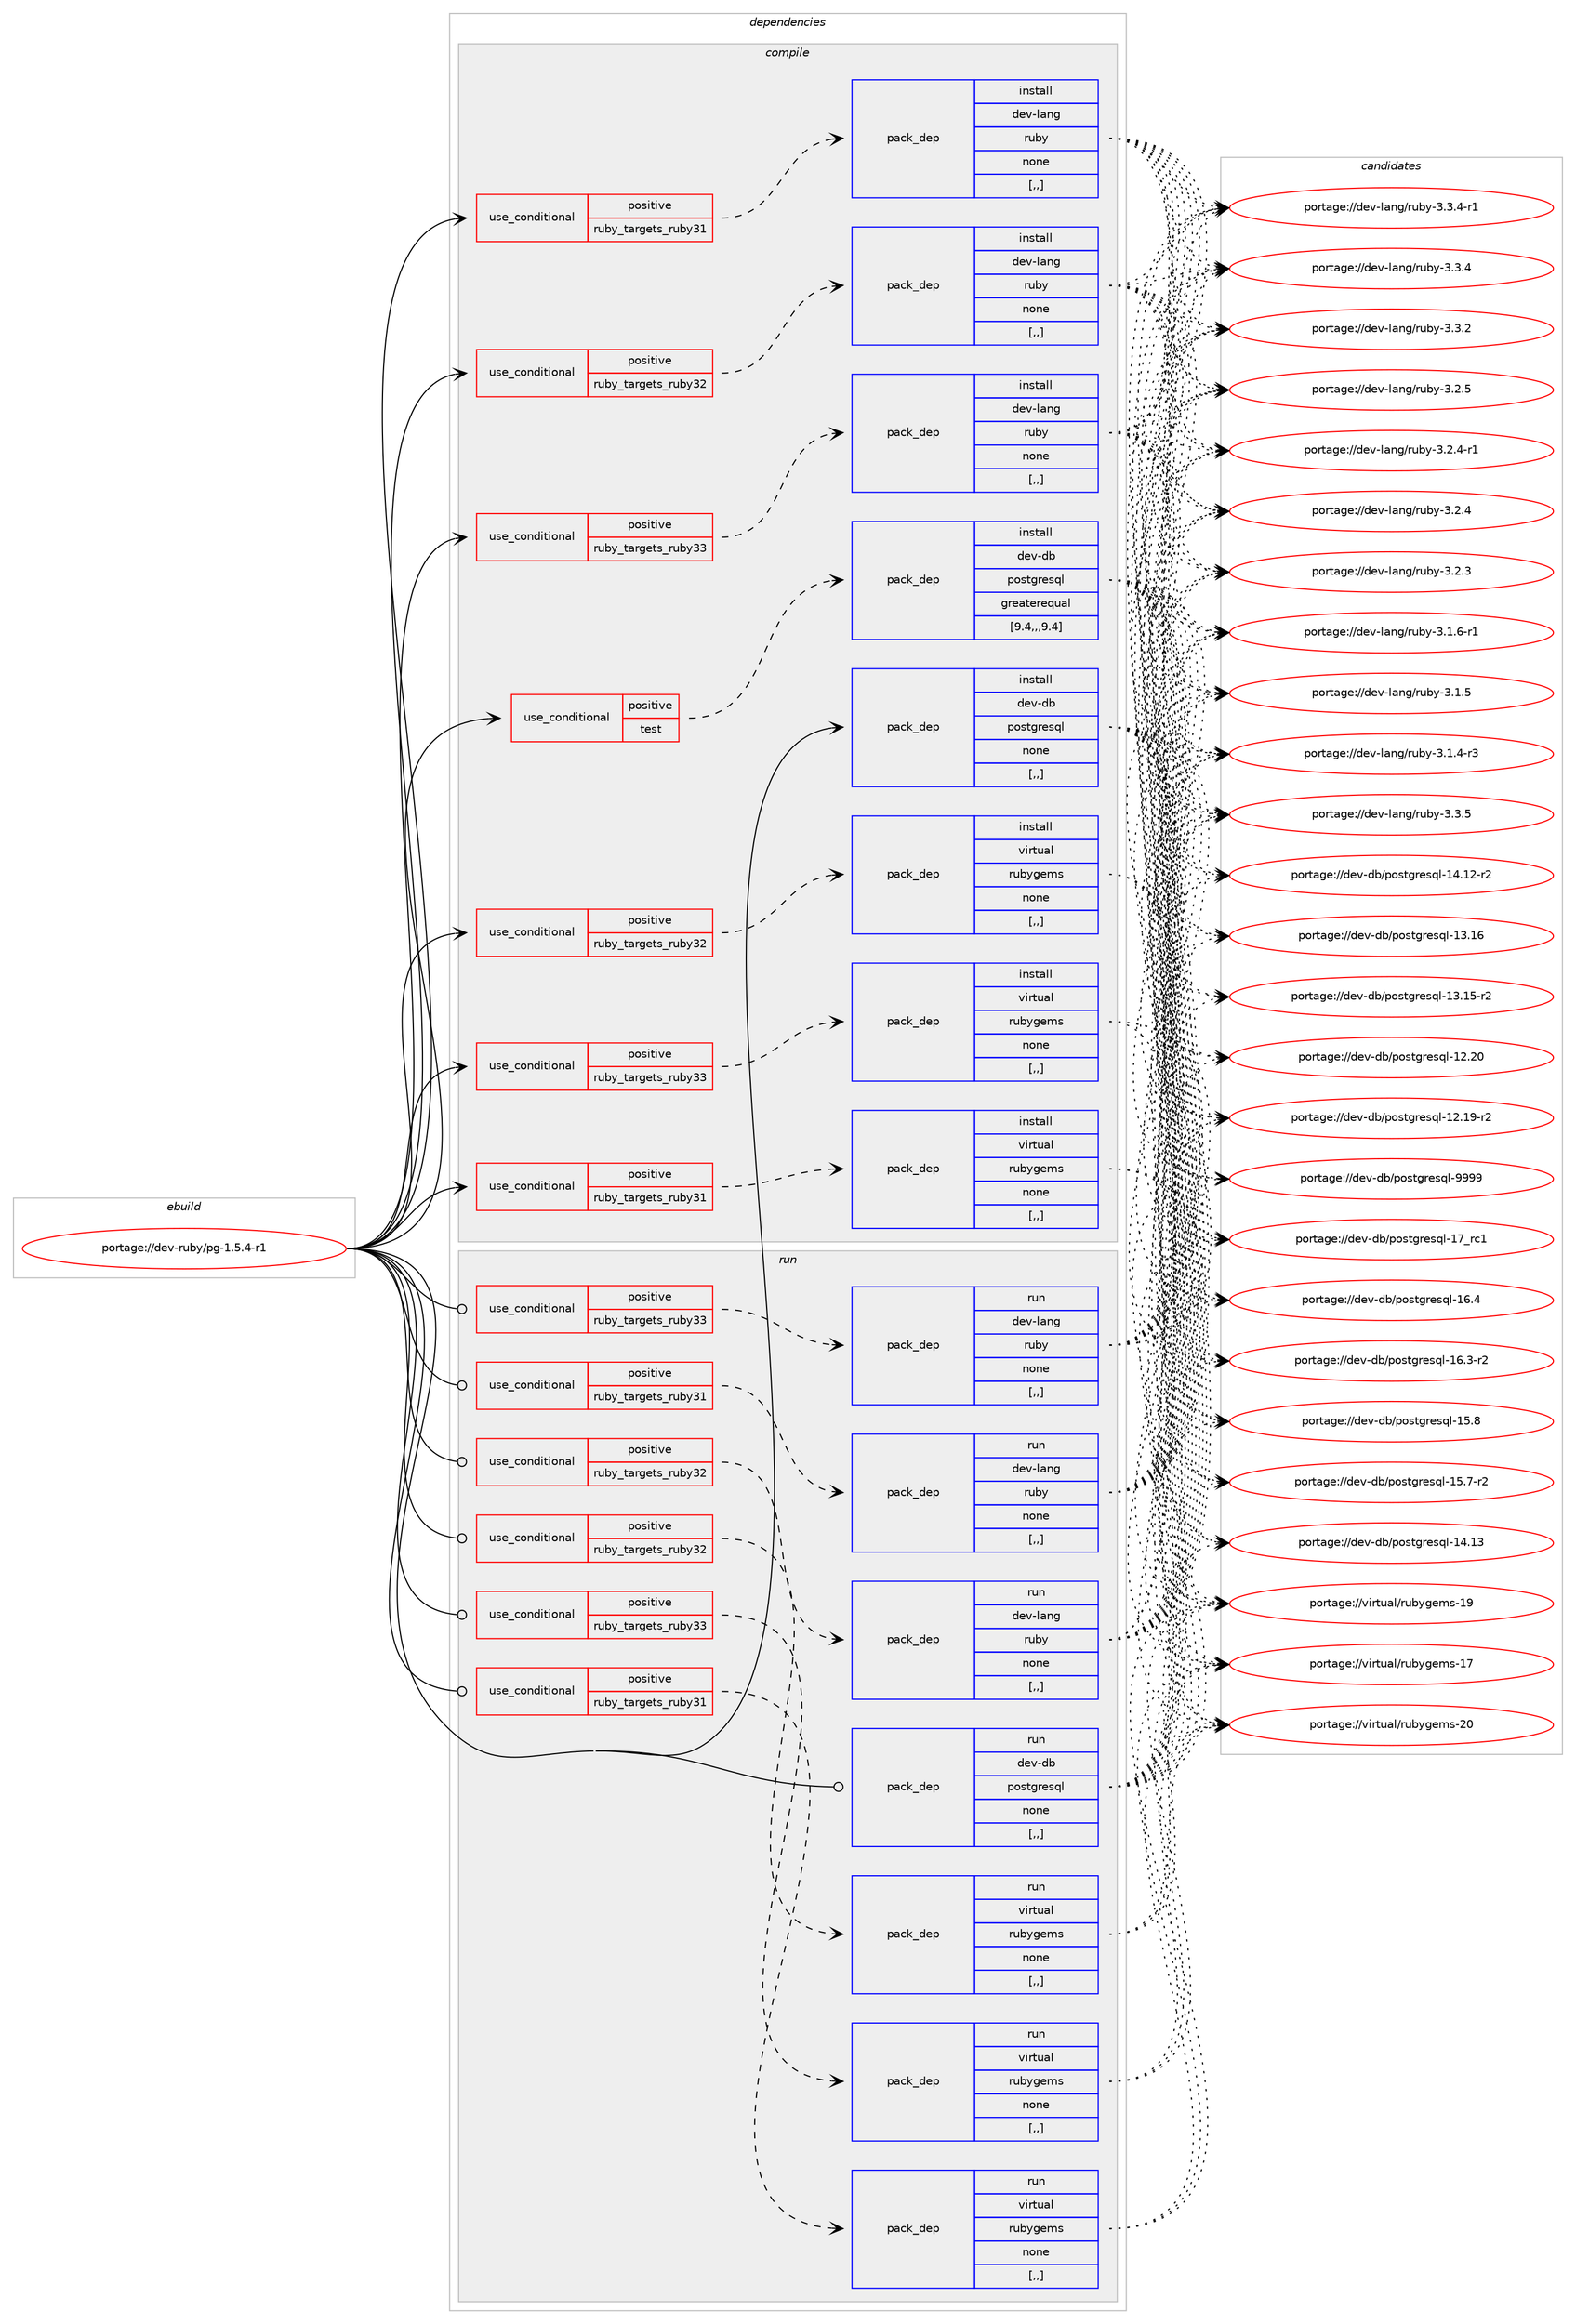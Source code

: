 digraph prolog {

# *************
# Graph options
# *************

newrank=true;
concentrate=true;
compound=true;
graph [rankdir=LR,fontname=Helvetica,fontsize=10,ranksep=1.5];#, ranksep=2.5, nodesep=0.2];
edge  [arrowhead=vee];
node  [fontname=Helvetica,fontsize=10];

# **********
# The ebuild
# **********

subgraph cluster_leftcol {
color=gray;
label=<<i>ebuild</i>>;
id [label="portage://dev-ruby/pg-1.5.4-r1", color=red, width=4, href="../dev-ruby/pg-1.5.4-r1.svg"];
}

# ****************
# The dependencies
# ****************

subgraph cluster_midcol {
color=gray;
label=<<i>dependencies</i>>;
subgraph cluster_compile {
fillcolor="#eeeeee";
style=filled;
label=<<i>compile</i>>;
subgraph cond183671 {
dependency690507 [label=<<TABLE BORDER="0" CELLBORDER="1" CELLSPACING="0" CELLPADDING="4"><TR><TD ROWSPAN="3" CELLPADDING="10">use_conditional</TD></TR><TR><TD>positive</TD></TR><TR><TD>ruby_targets_ruby31</TD></TR></TABLE>>, shape=none, color=red];
subgraph pack501890 {
dependency690508 [label=<<TABLE BORDER="0" CELLBORDER="1" CELLSPACING="0" CELLPADDING="4" WIDTH="220"><TR><TD ROWSPAN="6" CELLPADDING="30">pack_dep</TD></TR><TR><TD WIDTH="110">install</TD></TR><TR><TD>dev-lang</TD></TR><TR><TD>ruby</TD></TR><TR><TD>none</TD></TR><TR><TD>[,,]</TD></TR></TABLE>>, shape=none, color=blue];
}
dependency690507:e -> dependency690508:w [weight=20,style="dashed",arrowhead="vee"];
}
id:e -> dependency690507:w [weight=20,style="solid",arrowhead="vee"];
subgraph cond183672 {
dependency690509 [label=<<TABLE BORDER="0" CELLBORDER="1" CELLSPACING="0" CELLPADDING="4"><TR><TD ROWSPAN="3" CELLPADDING="10">use_conditional</TD></TR><TR><TD>positive</TD></TR><TR><TD>ruby_targets_ruby31</TD></TR></TABLE>>, shape=none, color=red];
subgraph pack501891 {
dependency690510 [label=<<TABLE BORDER="0" CELLBORDER="1" CELLSPACING="0" CELLPADDING="4" WIDTH="220"><TR><TD ROWSPAN="6" CELLPADDING="30">pack_dep</TD></TR><TR><TD WIDTH="110">install</TD></TR><TR><TD>virtual</TD></TR><TR><TD>rubygems</TD></TR><TR><TD>none</TD></TR><TR><TD>[,,]</TD></TR></TABLE>>, shape=none, color=blue];
}
dependency690509:e -> dependency690510:w [weight=20,style="dashed",arrowhead="vee"];
}
id:e -> dependency690509:w [weight=20,style="solid",arrowhead="vee"];
subgraph cond183673 {
dependency690511 [label=<<TABLE BORDER="0" CELLBORDER="1" CELLSPACING="0" CELLPADDING="4"><TR><TD ROWSPAN="3" CELLPADDING="10">use_conditional</TD></TR><TR><TD>positive</TD></TR><TR><TD>ruby_targets_ruby32</TD></TR></TABLE>>, shape=none, color=red];
subgraph pack501892 {
dependency690512 [label=<<TABLE BORDER="0" CELLBORDER="1" CELLSPACING="0" CELLPADDING="4" WIDTH="220"><TR><TD ROWSPAN="6" CELLPADDING="30">pack_dep</TD></TR><TR><TD WIDTH="110">install</TD></TR><TR><TD>dev-lang</TD></TR><TR><TD>ruby</TD></TR><TR><TD>none</TD></TR><TR><TD>[,,]</TD></TR></TABLE>>, shape=none, color=blue];
}
dependency690511:e -> dependency690512:w [weight=20,style="dashed",arrowhead="vee"];
}
id:e -> dependency690511:w [weight=20,style="solid",arrowhead="vee"];
subgraph cond183674 {
dependency690513 [label=<<TABLE BORDER="0" CELLBORDER="1" CELLSPACING="0" CELLPADDING="4"><TR><TD ROWSPAN="3" CELLPADDING="10">use_conditional</TD></TR><TR><TD>positive</TD></TR><TR><TD>ruby_targets_ruby32</TD></TR></TABLE>>, shape=none, color=red];
subgraph pack501893 {
dependency690514 [label=<<TABLE BORDER="0" CELLBORDER="1" CELLSPACING="0" CELLPADDING="4" WIDTH="220"><TR><TD ROWSPAN="6" CELLPADDING="30">pack_dep</TD></TR><TR><TD WIDTH="110">install</TD></TR><TR><TD>virtual</TD></TR><TR><TD>rubygems</TD></TR><TR><TD>none</TD></TR><TR><TD>[,,]</TD></TR></TABLE>>, shape=none, color=blue];
}
dependency690513:e -> dependency690514:w [weight=20,style="dashed",arrowhead="vee"];
}
id:e -> dependency690513:w [weight=20,style="solid",arrowhead="vee"];
subgraph cond183675 {
dependency690515 [label=<<TABLE BORDER="0" CELLBORDER="1" CELLSPACING="0" CELLPADDING="4"><TR><TD ROWSPAN="3" CELLPADDING="10">use_conditional</TD></TR><TR><TD>positive</TD></TR><TR><TD>ruby_targets_ruby33</TD></TR></TABLE>>, shape=none, color=red];
subgraph pack501894 {
dependency690516 [label=<<TABLE BORDER="0" CELLBORDER="1" CELLSPACING="0" CELLPADDING="4" WIDTH="220"><TR><TD ROWSPAN="6" CELLPADDING="30">pack_dep</TD></TR><TR><TD WIDTH="110">install</TD></TR><TR><TD>dev-lang</TD></TR><TR><TD>ruby</TD></TR><TR><TD>none</TD></TR><TR><TD>[,,]</TD></TR></TABLE>>, shape=none, color=blue];
}
dependency690515:e -> dependency690516:w [weight=20,style="dashed",arrowhead="vee"];
}
id:e -> dependency690515:w [weight=20,style="solid",arrowhead="vee"];
subgraph cond183676 {
dependency690517 [label=<<TABLE BORDER="0" CELLBORDER="1" CELLSPACING="0" CELLPADDING="4"><TR><TD ROWSPAN="3" CELLPADDING="10">use_conditional</TD></TR><TR><TD>positive</TD></TR><TR><TD>ruby_targets_ruby33</TD></TR></TABLE>>, shape=none, color=red];
subgraph pack501895 {
dependency690518 [label=<<TABLE BORDER="0" CELLBORDER="1" CELLSPACING="0" CELLPADDING="4" WIDTH="220"><TR><TD ROWSPAN="6" CELLPADDING="30">pack_dep</TD></TR><TR><TD WIDTH="110">install</TD></TR><TR><TD>virtual</TD></TR><TR><TD>rubygems</TD></TR><TR><TD>none</TD></TR><TR><TD>[,,]</TD></TR></TABLE>>, shape=none, color=blue];
}
dependency690517:e -> dependency690518:w [weight=20,style="dashed",arrowhead="vee"];
}
id:e -> dependency690517:w [weight=20,style="solid",arrowhead="vee"];
subgraph cond183677 {
dependency690519 [label=<<TABLE BORDER="0" CELLBORDER="1" CELLSPACING="0" CELLPADDING="4"><TR><TD ROWSPAN="3" CELLPADDING="10">use_conditional</TD></TR><TR><TD>positive</TD></TR><TR><TD>test</TD></TR></TABLE>>, shape=none, color=red];
subgraph pack501896 {
dependency690520 [label=<<TABLE BORDER="0" CELLBORDER="1" CELLSPACING="0" CELLPADDING="4" WIDTH="220"><TR><TD ROWSPAN="6" CELLPADDING="30">pack_dep</TD></TR><TR><TD WIDTH="110">install</TD></TR><TR><TD>dev-db</TD></TR><TR><TD>postgresql</TD></TR><TR><TD>greaterequal</TD></TR><TR><TD>[9.4,,,9.4]</TD></TR></TABLE>>, shape=none, color=blue];
}
dependency690519:e -> dependency690520:w [weight=20,style="dashed",arrowhead="vee"];
}
id:e -> dependency690519:w [weight=20,style="solid",arrowhead="vee"];
subgraph pack501897 {
dependency690521 [label=<<TABLE BORDER="0" CELLBORDER="1" CELLSPACING="0" CELLPADDING="4" WIDTH="220"><TR><TD ROWSPAN="6" CELLPADDING="30">pack_dep</TD></TR><TR><TD WIDTH="110">install</TD></TR><TR><TD>dev-db</TD></TR><TR><TD>postgresql</TD></TR><TR><TD>none</TD></TR><TR><TD>[,,]</TD></TR></TABLE>>, shape=none, color=blue];
}
id:e -> dependency690521:w [weight=20,style="solid",arrowhead="vee"];
}
subgraph cluster_compileandrun {
fillcolor="#eeeeee";
style=filled;
label=<<i>compile and run</i>>;
}
subgraph cluster_run {
fillcolor="#eeeeee";
style=filled;
label=<<i>run</i>>;
subgraph cond183678 {
dependency690522 [label=<<TABLE BORDER="0" CELLBORDER="1" CELLSPACING="0" CELLPADDING="4"><TR><TD ROWSPAN="3" CELLPADDING="10">use_conditional</TD></TR><TR><TD>positive</TD></TR><TR><TD>ruby_targets_ruby31</TD></TR></TABLE>>, shape=none, color=red];
subgraph pack501898 {
dependency690523 [label=<<TABLE BORDER="0" CELLBORDER="1" CELLSPACING="0" CELLPADDING="4" WIDTH="220"><TR><TD ROWSPAN="6" CELLPADDING="30">pack_dep</TD></TR><TR><TD WIDTH="110">run</TD></TR><TR><TD>dev-lang</TD></TR><TR><TD>ruby</TD></TR><TR><TD>none</TD></TR><TR><TD>[,,]</TD></TR></TABLE>>, shape=none, color=blue];
}
dependency690522:e -> dependency690523:w [weight=20,style="dashed",arrowhead="vee"];
}
id:e -> dependency690522:w [weight=20,style="solid",arrowhead="odot"];
subgraph cond183679 {
dependency690524 [label=<<TABLE BORDER="0" CELLBORDER="1" CELLSPACING="0" CELLPADDING="4"><TR><TD ROWSPAN="3" CELLPADDING="10">use_conditional</TD></TR><TR><TD>positive</TD></TR><TR><TD>ruby_targets_ruby31</TD></TR></TABLE>>, shape=none, color=red];
subgraph pack501899 {
dependency690525 [label=<<TABLE BORDER="0" CELLBORDER="1" CELLSPACING="0" CELLPADDING="4" WIDTH="220"><TR><TD ROWSPAN="6" CELLPADDING="30">pack_dep</TD></TR><TR><TD WIDTH="110">run</TD></TR><TR><TD>virtual</TD></TR><TR><TD>rubygems</TD></TR><TR><TD>none</TD></TR><TR><TD>[,,]</TD></TR></TABLE>>, shape=none, color=blue];
}
dependency690524:e -> dependency690525:w [weight=20,style="dashed",arrowhead="vee"];
}
id:e -> dependency690524:w [weight=20,style="solid",arrowhead="odot"];
subgraph cond183680 {
dependency690526 [label=<<TABLE BORDER="0" CELLBORDER="1" CELLSPACING="0" CELLPADDING="4"><TR><TD ROWSPAN="3" CELLPADDING="10">use_conditional</TD></TR><TR><TD>positive</TD></TR><TR><TD>ruby_targets_ruby32</TD></TR></TABLE>>, shape=none, color=red];
subgraph pack501900 {
dependency690527 [label=<<TABLE BORDER="0" CELLBORDER="1" CELLSPACING="0" CELLPADDING="4" WIDTH="220"><TR><TD ROWSPAN="6" CELLPADDING="30">pack_dep</TD></TR><TR><TD WIDTH="110">run</TD></TR><TR><TD>dev-lang</TD></TR><TR><TD>ruby</TD></TR><TR><TD>none</TD></TR><TR><TD>[,,]</TD></TR></TABLE>>, shape=none, color=blue];
}
dependency690526:e -> dependency690527:w [weight=20,style="dashed",arrowhead="vee"];
}
id:e -> dependency690526:w [weight=20,style="solid",arrowhead="odot"];
subgraph cond183681 {
dependency690528 [label=<<TABLE BORDER="0" CELLBORDER="1" CELLSPACING="0" CELLPADDING="4"><TR><TD ROWSPAN="3" CELLPADDING="10">use_conditional</TD></TR><TR><TD>positive</TD></TR><TR><TD>ruby_targets_ruby32</TD></TR></TABLE>>, shape=none, color=red];
subgraph pack501901 {
dependency690529 [label=<<TABLE BORDER="0" CELLBORDER="1" CELLSPACING="0" CELLPADDING="4" WIDTH="220"><TR><TD ROWSPAN="6" CELLPADDING="30">pack_dep</TD></TR><TR><TD WIDTH="110">run</TD></TR><TR><TD>virtual</TD></TR><TR><TD>rubygems</TD></TR><TR><TD>none</TD></TR><TR><TD>[,,]</TD></TR></TABLE>>, shape=none, color=blue];
}
dependency690528:e -> dependency690529:w [weight=20,style="dashed",arrowhead="vee"];
}
id:e -> dependency690528:w [weight=20,style="solid",arrowhead="odot"];
subgraph cond183682 {
dependency690530 [label=<<TABLE BORDER="0" CELLBORDER="1" CELLSPACING="0" CELLPADDING="4"><TR><TD ROWSPAN="3" CELLPADDING="10">use_conditional</TD></TR><TR><TD>positive</TD></TR><TR><TD>ruby_targets_ruby33</TD></TR></TABLE>>, shape=none, color=red];
subgraph pack501902 {
dependency690531 [label=<<TABLE BORDER="0" CELLBORDER="1" CELLSPACING="0" CELLPADDING="4" WIDTH="220"><TR><TD ROWSPAN="6" CELLPADDING="30">pack_dep</TD></TR><TR><TD WIDTH="110">run</TD></TR><TR><TD>dev-lang</TD></TR><TR><TD>ruby</TD></TR><TR><TD>none</TD></TR><TR><TD>[,,]</TD></TR></TABLE>>, shape=none, color=blue];
}
dependency690530:e -> dependency690531:w [weight=20,style="dashed",arrowhead="vee"];
}
id:e -> dependency690530:w [weight=20,style="solid",arrowhead="odot"];
subgraph cond183683 {
dependency690532 [label=<<TABLE BORDER="0" CELLBORDER="1" CELLSPACING="0" CELLPADDING="4"><TR><TD ROWSPAN="3" CELLPADDING="10">use_conditional</TD></TR><TR><TD>positive</TD></TR><TR><TD>ruby_targets_ruby33</TD></TR></TABLE>>, shape=none, color=red];
subgraph pack501903 {
dependency690533 [label=<<TABLE BORDER="0" CELLBORDER="1" CELLSPACING="0" CELLPADDING="4" WIDTH="220"><TR><TD ROWSPAN="6" CELLPADDING="30">pack_dep</TD></TR><TR><TD WIDTH="110">run</TD></TR><TR><TD>virtual</TD></TR><TR><TD>rubygems</TD></TR><TR><TD>none</TD></TR><TR><TD>[,,]</TD></TR></TABLE>>, shape=none, color=blue];
}
dependency690532:e -> dependency690533:w [weight=20,style="dashed",arrowhead="vee"];
}
id:e -> dependency690532:w [weight=20,style="solid",arrowhead="odot"];
subgraph pack501904 {
dependency690534 [label=<<TABLE BORDER="0" CELLBORDER="1" CELLSPACING="0" CELLPADDING="4" WIDTH="220"><TR><TD ROWSPAN="6" CELLPADDING="30">pack_dep</TD></TR><TR><TD WIDTH="110">run</TD></TR><TR><TD>dev-db</TD></TR><TR><TD>postgresql</TD></TR><TR><TD>none</TD></TR><TR><TD>[,,]</TD></TR></TABLE>>, shape=none, color=blue];
}
id:e -> dependency690534:w [weight=20,style="solid",arrowhead="odot"];
}
}

# **************
# The candidates
# **************

subgraph cluster_choices {
rank=same;
color=gray;
label=<<i>candidates</i>>;

subgraph choice501890 {
color=black;
nodesep=1;
choice10010111845108971101034711411798121455146514653 [label="portage://dev-lang/ruby-3.3.5", color=red, width=4,href="../dev-lang/ruby-3.3.5.svg"];
choice100101118451089711010347114117981214551465146524511449 [label="portage://dev-lang/ruby-3.3.4-r1", color=red, width=4,href="../dev-lang/ruby-3.3.4-r1.svg"];
choice10010111845108971101034711411798121455146514652 [label="portage://dev-lang/ruby-3.3.4", color=red, width=4,href="../dev-lang/ruby-3.3.4.svg"];
choice10010111845108971101034711411798121455146514650 [label="portage://dev-lang/ruby-3.3.2", color=red, width=4,href="../dev-lang/ruby-3.3.2.svg"];
choice10010111845108971101034711411798121455146504653 [label="portage://dev-lang/ruby-3.2.5", color=red, width=4,href="../dev-lang/ruby-3.2.5.svg"];
choice100101118451089711010347114117981214551465046524511449 [label="portage://dev-lang/ruby-3.2.4-r1", color=red, width=4,href="../dev-lang/ruby-3.2.4-r1.svg"];
choice10010111845108971101034711411798121455146504652 [label="portage://dev-lang/ruby-3.2.4", color=red, width=4,href="../dev-lang/ruby-3.2.4.svg"];
choice10010111845108971101034711411798121455146504651 [label="portage://dev-lang/ruby-3.2.3", color=red, width=4,href="../dev-lang/ruby-3.2.3.svg"];
choice100101118451089711010347114117981214551464946544511449 [label="portage://dev-lang/ruby-3.1.6-r1", color=red, width=4,href="../dev-lang/ruby-3.1.6-r1.svg"];
choice10010111845108971101034711411798121455146494653 [label="portage://dev-lang/ruby-3.1.5", color=red, width=4,href="../dev-lang/ruby-3.1.5.svg"];
choice100101118451089711010347114117981214551464946524511451 [label="portage://dev-lang/ruby-3.1.4-r3", color=red, width=4,href="../dev-lang/ruby-3.1.4-r3.svg"];
dependency690508:e -> choice10010111845108971101034711411798121455146514653:w [style=dotted,weight="100"];
dependency690508:e -> choice100101118451089711010347114117981214551465146524511449:w [style=dotted,weight="100"];
dependency690508:e -> choice10010111845108971101034711411798121455146514652:w [style=dotted,weight="100"];
dependency690508:e -> choice10010111845108971101034711411798121455146514650:w [style=dotted,weight="100"];
dependency690508:e -> choice10010111845108971101034711411798121455146504653:w [style=dotted,weight="100"];
dependency690508:e -> choice100101118451089711010347114117981214551465046524511449:w [style=dotted,weight="100"];
dependency690508:e -> choice10010111845108971101034711411798121455146504652:w [style=dotted,weight="100"];
dependency690508:e -> choice10010111845108971101034711411798121455146504651:w [style=dotted,weight="100"];
dependency690508:e -> choice100101118451089711010347114117981214551464946544511449:w [style=dotted,weight="100"];
dependency690508:e -> choice10010111845108971101034711411798121455146494653:w [style=dotted,weight="100"];
dependency690508:e -> choice100101118451089711010347114117981214551464946524511451:w [style=dotted,weight="100"];
}
subgraph choice501891 {
color=black;
nodesep=1;
choice118105114116117971084711411798121103101109115455048 [label="portage://virtual/rubygems-20", color=red, width=4,href="../virtual/rubygems-20.svg"];
choice118105114116117971084711411798121103101109115454957 [label="portage://virtual/rubygems-19", color=red, width=4,href="../virtual/rubygems-19.svg"];
choice118105114116117971084711411798121103101109115454955 [label="portage://virtual/rubygems-17", color=red, width=4,href="../virtual/rubygems-17.svg"];
dependency690510:e -> choice118105114116117971084711411798121103101109115455048:w [style=dotted,weight="100"];
dependency690510:e -> choice118105114116117971084711411798121103101109115454957:w [style=dotted,weight="100"];
dependency690510:e -> choice118105114116117971084711411798121103101109115454955:w [style=dotted,weight="100"];
}
subgraph choice501892 {
color=black;
nodesep=1;
choice10010111845108971101034711411798121455146514653 [label="portage://dev-lang/ruby-3.3.5", color=red, width=4,href="../dev-lang/ruby-3.3.5.svg"];
choice100101118451089711010347114117981214551465146524511449 [label="portage://dev-lang/ruby-3.3.4-r1", color=red, width=4,href="../dev-lang/ruby-3.3.4-r1.svg"];
choice10010111845108971101034711411798121455146514652 [label="portage://dev-lang/ruby-3.3.4", color=red, width=4,href="../dev-lang/ruby-3.3.4.svg"];
choice10010111845108971101034711411798121455146514650 [label="portage://dev-lang/ruby-3.3.2", color=red, width=4,href="../dev-lang/ruby-3.3.2.svg"];
choice10010111845108971101034711411798121455146504653 [label="portage://dev-lang/ruby-3.2.5", color=red, width=4,href="../dev-lang/ruby-3.2.5.svg"];
choice100101118451089711010347114117981214551465046524511449 [label="portage://dev-lang/ruby-3.2.4-r1", color=red, width=4,href="../dev-lang/ruby-3.2.4-r1.svg"];
choice10010111845108971101034711411798121455146504652 [label="portage://dev-lang/ruby-3.2.4", color=red, width=4,href="../dev-lang/ruby-3.2.4.svg"];
choice10010111845108971101034711411798121455146504651 [label="portage://dev-lang/ruby-3.2.3", color=red, width=4,href="../dev-lang/ruby-3.2.3.svg"];
choice100101118451089711010347114117981214551464946544511449 [label="portage://dev-lang/ruby-3.1.6-r1", color=red, width=4,href="../dev-lang/ruby-3.1.6-r1.svg"];
choice10010111845108971101034711411798121455146494653 [label="portage://dev-lang/ruby-3.1.5", color=red, width=4,href="../dev-lang/ruby-3.1.5.svg"];
choice100101118451089711010347114117981214551464946524511451 [label="portage://dev-lang/ruby-3.1.4-r3", color=red, width=4,href="../dev-lang/ruby-3.1.4-r3.svg"];
dependency690512:e -> choice10010111845108971101034711411798121455146514653:w [style=dotted,weight="100"];
dependency690512:e -> choice100101118451089711010347114117981214551465146524511449:w [style=dotted,weight="100"];
dependency690512:e -> choice10010111845108971101034711411798121455146514652:w [style=dotted,weight="100"];
dependency690512:e -> choice10010111845108971101034711411798121455146514650:w [style=dotted,weight="100"];
dependency690512:e -> choice10010111845108971101034711411798121455146504653:w [style=dotted,weight="100"];
dependency690512:e -> choice100101118451089711010347114117981214551465046524511449:w [style=dotted,weight="100"];
dependency690512:e -> choice10010111845108971101034711411798121455146504652:w [style=dotted,weight="100"];
dependency690512:e -> choice10010111845108971101034711411798121455146504651:w [style=dotted,weight="100"];
dependency690512:e -> choice100101118451089711010347114117981214551464946544511449:w [style=dotted,weight="100"];
dependency690512:e -> choice10010111845108971101034711411798121455146494653:w [style=dotted,weight="100"];
dependency690512:e -> choice100101118451089711010347114117981214551464946524511451:w [style=dotted,weight="100"];
}
subgraph choice501893 {
color=black;
nodesep=1;
choice118105114116117971084711411798121103101109115455048 [label="portage://virtual/rubygems-20", color=red, width=4,href="../virtual/rubygems-20.svg"];
choice118105114116117971084711411798121103101109115454957 [label="portage://virtual/rubygems-19", color=red, width=4,href="../virtual/rubygems-19.svg"];
choice118105114116117971084711411798121103101109115454955 [label="portage://virtual/rubygems-17", color=red, width=4,href="../virtual/rubygems-17.svg"];
dependency690514:e -> choice118105114116117971084711411798121103101109115455048:w [style=dotted,weight="100"];
dependency690514:e -> choice118105114116117971084711411798121103101109115454957:w [style=dotted,weight="100"];
dependency690514:e -> choice118105114116117971084711411798121103101109115454955:w [style=dotted,weight="100"];
}
subgraph choice501894 {
color=black;
nodesep=1;
choice10010111845108971101034711411798121455146514653 [label="portage://dev-lang/ruby-3.3.5", color=red, width=4,href="../dev-lang/ruby-3.3.5.svg"];
choice100101118451089711010347114117981214551465146524511449 [label="portage://dev-lang/ruby-3.3.4-r1", color=red, width=4,href="../dev-lang/ruby-3.3.4-r1.svg"];
choice10010111845108971101034711411798121455146514652 [label="portage://dev-lang/ruby-3.3.4", color=red, width=4,href="../dev-lang/ruby-3.3.4.svg"];
choice10010111845108971101034711411798121455146514650 [label="portage://dev-lang/ruby-3.3.2", color=red, width=4,href="../dev-lang/ruby-3.3.2.svg"];
choice10010111845108971101034711411798121455146504653 [label="portage://dev-lang/ruby-3.2.5", color=red, width=4,href="../dev-lang/ruby-3.2.5.svg"];
choice100101118451089711010347114117981214551465046524511449 [label="portage://dev-lang/ruby-3.2.4-r1", color=red, width=4,href="../dev-lang/ruby-3.2.4-r1.svg"];
choice10010111845108971101034711411798121455146504652 [label="portage://dev-lang/ruby-3.2.4", color=red, width=4,href="../dev-lang/ruby-3.2.4.svg"];
choice10010111845108971101034711411798121455146504651 [label="portage://dev-lang/ruby-3.2.3", color=red, width=4,href="../dev-lang/ruby-3.2.3.svg"];
choice100101118451089711010347114117981214551464946544511449 [label="portage://dev-lang/ruby-3.1.6-r1", color=red, width=4,href="../dev-lang/ruby-3.1.6-r1.svg"];
choice10010111845108971101034711411798121455146494653 [label="portage://dev-lang/ruby-3.1.5", color=red, width=4,href="../dev-lang/ruby-3.1.5.svg"];
choice100101118451089711010347114117981214551464946524511451 [label="portage://dev-lang/ruby-3.1.4-r3", color=red, width=4,href="../dev-lang/ruby-3.1.4-r3.svg"];
dependency690516:e -> choice10010111845108971101034711411798121455146514653:w [style=dotted,weight="100"];
dependency690516:e -> choice100101118451089711010347114117981214551465146524511449:w [style=dotted,weight="100"];
dependency690516:e -> choice10010111845108971101034711411798121455146514652:w [style=dotted,weight="100"];
dependency690516:e -> choice10010111845108971101034711411798121455146514650:w [style=dotted,weight="100"];
dependency690516:e -> choice10010111845108971101034711411798121455146504653:w [style=dotted,weight="100"];
dependency690516:e -> choice100101118451089711010347114117981214551465046524511449:w [style=dotted,weight="100"];
dependency690516:e -> choice10010111845108971101034711411798121455146504652:w [style=dotted,weight="100"];
dependency690516:e -> choice10010111845108971101034711411798121455146504651:w [style=dotted,weight="100"];
dependency690516:e -> choice100101118451089711010347114117981214551464946544511449:w [style=dotted,weight="100"];
dependency690516:e -> choice10010111845108971101034711411798121455146494653:w [style=dotted,weight="100"];
dependency690516:e -> choice100101118451089711010347114117981214551464946524511451:w [style=dotted,weight="100"];
}
subgraph choice501895 {
color=black;
nodesep=1;
choice118105114116117971084711411798121103101109115455048 [label="portage://virtual/rubygems-20", color=red, width=4,href="../virtual/rubygems-20.svg"];
choice118105114116117971084711411798121103101109115454957 [label="portage://virtual/rubygems-19", color=red, width=4,href="../virtual/rubygems-19.svg"];
choice118105114116117971084711411798121103101109115454955 [label="portage://virtual/rubygems-17", color=red, width=4,href="../virtual/rubygems-17.svg"];
dependency690518:e -> choice118105114116117971084711411798121103101109115455048:w [style=dotted,weight="100"];
dependency690518:e -> choice118105114116117971084711411798121103101109115454957:w [style=dotted,weight="100"];
dependency690518:e -> choice118105114116117971084711411798121103101109115454955:w [style=dotted,weight="100"];
}
subgraph choice501896 {
color=black;
nodesep=1;
choice1001011184510098471121111151161031141011151131084557575757 [label="portage://dev-db/postgresql-9999", color=red, width=4,href="../dev-db/postgresql-9999.svg"];
choice100101118451009847112111115116103114101115113108454955951149949 [label="portage://dev-db/postgresql-17_rc1", color=red, width=4,href="../dev-db/postgresql-17_rc1.svg"];
choice1001011184510098471121111151161031141011151131084549544652 [label="portage://dev-db/postgresql-16.4", color=red, width=4,href="../dev-db/postgresql-16.4.svg"];
choice10010111845100984711211111511610311410111511310845495446514511450 [label="portage://dev-db/postgresql-16.3-r2", color=red, width=4,href="../dev-db/postgresql-16.3-r2.svg"];
choice1001011184510098471121111151161031141011151131084549534656 [label="portage://dev-db/postgresql-15.8", color=red, width=4,href="../dev-db/postgresql-15.8.svg"];
choice10010111845100984711211111511610311410111511310845495346554511450 [label="portage://dev-db/postgresql-15.7-r2", color=red, width=4,href="../dev-db/postgresql-15.7-r2.svg"];
choice100101118451009847112111115116103114101115113108454952464951 [label="portage://dev-db/postgresql-14.13", color=red, width=4,href="../dev-db/postgresql-14.13.svg"];
choice1001011184510098471121111151161031141011151131084549524649504511450 [label="portage://dev-db/postgresql-14.12-r2", color=red, width=4,href="../dev-db/postgresql-14.12-r2.svg"];
choice100101118451009847112111115116103114101115113108454951464954 [label="portage://dev-db/postgresql-13.16", color=red, width=4,href="../dev-db/postgresql-13.16.svg"];
choice1001011184510098471121111151161031141011151131084549514649534511450 [label="portage://dev-db/postgresql-13.15-r2", color=red, width=4,href="../dev-db/postgresql-13.15-r2.svg"];
choice100101118451009847112111115116103114101115113108454950465048 [label="portage://dev-db/postgresql-12.20", color=red, width=4,href="../dev-db/postgresql-12.20.svg"];
choice1001011184510098471121111151161031141011151131084549504649574511450 [label="portage://dev-db/postgresql-12.19-r2", color=red, width=4,href="../dev-db/postgresql-12.19-r2.svg"];
dependency690520:e -> choice1001011184510098471121111151161031141011151131084557575757:w [style=dotted,weight="100"];
dependency690520:e -> choice100101118451009847112111115116103114101115113108454955951149949:w [style=dotted,weight="100"];
dependency690520:e -> choice1001011184510098471121111151161031141011151131084549544652:w [style=dotted,weight="100"];
dependency690520:e -> choice10010111845100984711211111511610311410111511310845495446514511450:w [style=dotted,weight="100"];
dependency690520:e -> choice1001011184510098471121111151161031141011151131084549534656:w [style=dotted,weight="100"];
dependency690520:e -> choice10010111845100984711211111511610311410111511310845495346554511450:w [style=dotted,weight="100"];
dependency690520:e -> choice100101118451009847112111115116103114101115113108454952464951:w [style=dotted,weight="100"];
dependency690520:e -> choice1001011184510098471121111151161031141011151131084549524649504511450:w [style=dotted,weight="100"];
dependency690520:e -> choice100101118451009847112111115116103114101115113108454951464954:w [style=dotted,weight="100"];
dependency690520:e -> choice1001011184510098471121111151161031141011151131084549514649534511450:w [style=dotted,weight="100"];
dependency690520:e -> choice100101118451009847112111115116103114101115113108454950465048:w [style=dotted,weight="100"];
dependency690520:e -> choice1001011184510098471121111151161031141011151131084549504649574511450:w [style=dotted,weight="100"];
}
subgraph choice501897 {
color=black;
nodesep=1;
choice1001011184510098471121111151161031141011151131084557575757 [label="portage://dev-db/postgresql-9999", color=red, width=4,href="../dev-db/postgresql-9999.svg"];
choice100101118451009847112111115116103114101115113108454955951149949 [label="portage://dev-db/postgresql-17_rc1", color=red, width=4,href="../dev-db/postgresql-17_rc1.svg"];
choice1001011184510098471121111151161031141011151131084549544652 [label="portage://dev-db/postgresql-16.4", color=red, width=4,href="../dev-db/postgresql-16.4.svg"];
choice10010111845100984711211111511610311410111511310845495446514511450 [label="portage://dev-db/postgresql-16.3-r2", color=red, width=4,href="../dev-db/postgresql-16.3-r2.svg"];
choice1001011184510098471121111151161031141011151131084549534656 [label="portage://dev-db/postgresql-15.8", color=red, width=4,href="../dev-db/postgresql-15.8.svg"];
choice10010111845100984711211111511610311410111511310845495346554511450 [label="portage://dev-db/postgresql-15.7-r2", color=red, width=4,href="../dev-db/postgresql-15.7-r2.svg"];
choice100101118451009847112111115116103114101115113108454952464951 [label="portage://dev-db/postgresql-14.13", color=red, width=4,href="../dev-db/postgresql-14.13.svg"];
choice1001011184510098471121111151161031141011151131084549524649504511450 [label="portage://dev-db/postgresql-14.12-r2", color=red, width=4,href="../dev-db/postgresql-14.12-r2.svg"];
choice100101118451009847112111115116103114101115113108454951464954 [label="portage://dev-db/postgresql-13.16", color=red, width=4,href="../dev-db/postgresql-13.16.svg"];
choice1001011184510098471121111151161031141011151131084549514649534511450 [label="portage://dev-db/postgresql-13.15-r2", color=red, width=4,href="../dev-db/postgresql-13.15-r2.svg"];
choice100101118451009847112111115116103114101115113108454950465048 [label="portage://dev-db/postgresql-12.20", color=red, width=4,href="../dev-db/postgresql-12.20.svg"];
choice1001011184510098471121111151161031141011151131084549504649574511450 [label="portage://dev-db/postgresql-12.19-r2", color=red, width=4,href="../dev-db/postgresql-12.19-r2.svg"];
dependency690521:e -> choice1001011184510098471121111151161031141011151131084557575757:w [style=dotted,weight="100"];
dependency690521:e -> choice100101118451009847112111115116103114101115113108454955951149949:w [style=dotted,weight="100"];
dependency690521:e -> choice1001011184510098471121111151161031141011151131084549544652:w [style=dotted,weight="100"];
dependency690521:e -> choice10010111845100984711211111511610311410111511310845495446514511450:w [style=dotted,weight="100"];
dependency690521:e -> choice1001011184510098471121111151161031141011151131084549534656:w [style=dotted,weight="100"];
dependency690521:e -> choice10010111845100984711211111511610311410111511310845495346554511450:w [style=dotted,weight="100"];
dependency690521:e -> choice100101118451009847112111115116103114101115113108454952464951:w [style=dotted,weight="100"];
dependency690521:e -> choice1001011184510098471121111151161031141011151131084549524649504511450:w [style=dotted,weight="100"];
dependency690521:e -> choice100101118451009847112111115116103114101115113108454951464954:w [style=dotted,weight="100"];
dependency690521:e -> choice1001011184510098471121111151161031141011151131084549514649534511450:w [style=dotted,weight="100"];
dependency690521:e -> choice100101118451009847112111115116103114101115113108454950465048:w [style=dotted,weight="100"];
dependency690521:e -> choice1001011184510098471121111151161031141011151131084549504649574511450:w [style=dotted,weight="100"];
}
subgraph choice501898 {
color=black;
nodesep=1;
choice10010111845108971101034711411798121455146514653 [label="portage://dev-lang/ruby-3.3.5", color=red, width=4,href="../dev-lang/ruby-3.3.5.svg"];
choice100101118451089711010347114117981214551465146524511449 [label="portage://dev-lang/ruby-3.3.4-r1", color=red, width=4,href="../dev-lang/ruby-3.3.4-r1.svg"];
choice10010111845108971101034711411798121455146514652 [label="portage://dev-lang/ruby-3.3.4", color=red, width=4,href="../dev-lang/ruby-3.3.4.svg"];
choice10010111845108971101034711411798121455146514650 [label="portage://dev-lang/ruby-3.3.2", color=red, width=4,href="../dev-lang/ruby-3.3.2.svg"];
choice10010111845108971101034711411798121455146504653 [label="portage://dev-lang/ruby-3.2.5", color=red, width=4,href="../dev-lang/ruby-3.2.5.svg"];
choice100101118451089711010347114117981214551465046524511449 [label="portage://dev-lang/ruby-3.2.4-r1", color=red, width=4,href="../dev-lang/ruby-3.2.4-r1.svg"];
choice10010111845108971101034711411798121455146504652 [label="portage://dev-lang/ruby-3.2.4", color=red, width=4,href="../dev-lang/ruby-3.2.4.svg"];
choice10010111845108971101034711411798121455146504651 [label="portage://dev-lang/ruby-3.2.3", color=red, width=4,href="../dev-lang/ruby-3.2.3.svg"];
choice100101118451089711010347114117981214551464946544511449 [label="portage://dev-lang/ruby-3.1.6-r1", color=red, width=4,href="../dev-lang/ruby-3.1.6-r1.svg"];
choice10010111845108971101034711411798121455146494653 [label="portage://dev-lang/ruby-3.1.5", color=red, width=4,href="../dev-lang/ruby-3.1.5.svg"];
choice100101118451089711010347114117981214551464946524511451 [label="portage://dev-lang/ruby-3.1.4-r3", color=red, width=4,href="../dev-lang/ruby-3.1.4-r3.svg"];
dependency690523:e -> choice10010111845108971101034711411798121455146514653:w [style=dotted,weight="100"];
dependency690523:e -> choice100101118451089711010347114117981214551465146524511449:w [style=dotted,weight="100"];
dependency690523:e -> choice10010111845108971101034711411798121455146514652:w [style=dotted,weight="100"];
dependency690523:e -> choice10010111845108971101034711411798121455146514650:w [style=dotted,weight="100"];
dependency690523:e -> choice10010111845108971101034711411798121455146504653:w [style=dotted,weight="100"];
dependency690523:e -> choice100101118451089711010347114117981214551465046524511449:w [style=dotted,weight="100"];
dependency690523:e -> choice10010111845108971101034711411798121455146504652:w [style=dotted,weight="100"];
dependency690523:e -> choice10010111845108971101034711411798121455146504651:w [style=dotted,weight="100"];
dependency690523:e -> choice100101118451089711010347114117981214551464946544511449:w [style=dotted,weight="100"];
dependency690523:e -> choice10010111845108971101034711411798121455146494653:w [style=dotted,weight="100"];
dependency690523:e -> choice100101118451089711010347114117981214551464946524511451:w [style=dotted,weight="100"];
}
subgraph choice501899 {
color=black;
nodesep=1;
choice118105114116117971084711411798121103101109115455048 [label="portage://virtual/rubygems-20", color=red, width=4,href="../virtual/rubygems-20.svg"];
choice118105114116117971084711411798121103101109115454957 [label="portage://virtual/rubygems-19", color=red, width=4,href="../virtual/rubygems-19.svg"];
choice118105114116117971084711411798121103101109115454955 [label="portage://virtual/rubygems-17", color=red, width=4,href="../virtual/rubygems-17.svg"];
dependency690525:e -> choice118105114116117971084711411798121103101109115455048:w [style=dotted,weight="100"];
dependency690525:e -> choice118105114116117971084711411798121103101109115454957:w [style=dotted,weight="100"];
dependency690525:e -> choice118105114116117971084711411798121103101109115454955:w [style=dotted,weight="100"];
}
subgraph choice501900 {
color=black;
nodesep=1;
choice10010111845108971101034711411798121455146514653 [label="portage://dev-lang/ruby-3.3.5", color=red, width=4,href="../dev-lang/ruby-3.3.5.svg"];
choice100101118451089711010347114117981214551465146524511449 [label="portage://dev-lang/ruby-3.3.4-r1", color=red, width=4,href="../dev-lang/ruby-3.3.4-r1.svg"];
choice10010111845108971101034711411798121455146514652 [label="portage://dev-lang/ruby-3.3.4", color=red, width=4,href="../dev-lang/ruby-3.3.4.svg"];
choice10010111845108971101034711411798121455146514650 [label="portage://dev-lang/ruby-3.3.2", color=red, width=4,href="../dev-lang/ruby-3.3.2.svg"];
choice10010111845108971101034711411798121455146504653 [label="portage://dev-lang/ruby-3.2.5", color=red, width=4,href="../dev-lang/ruby-3.2.5.svg"];
choice100101118451089711010347114117981214551465046524511449 [label="portage://dev-lang/ruby-3.2.4-r1", color=red, width=4,href="../dev-lang/ruby-3.2.4-r1.svg"];
choice10010111845108971101034711411798121455146504652 [label="portage://dev-lang/ruby-3.2.4", color=red, width=4,href="../dev-lang/ruby-3.2.4.svg"];
choice10010111845108971101034711411798121455146504651 [label="portage://dev-lang/ruby-3.2.3", color=red, width=4,href="../dev-lang/ruby-3.2.3.svg"];
choice100101118451089711010347114117981214551464946544511449 [label="portage://dev-lang/ruby-3.1.6-r1", color=red, width=4,href="../dev-lang/ruby-3.1.6-r1.svg"];
choice10010111845108971101034711411798121455146494653 [label="portage://dev-lang/ruby-3.1.5", color=red, width=4,href="../dev-lang/ruby-3.1.5.svg"];
choice100101118451089711010347114117981214551464946524511451 [label="portage://dev-lang/ruby-3.1.4-r3", color=red, width=4,href="../dev-lang/ruby-3.1.4-r3.svg"];
dependency690527:e -> choice10010111845108971101034711411798121455146514653:w [style=dotted,weight="100"];
dependency690527:e -> choice100101118451089711010347114117981214551465146524511449:w [style=dotted,weight="100"];
dependency690527:e -> choice10010111845108971101034711411798121455146514652:w [style=dotted,weight="100"];
dependency690527:e -> choice10010111845108971101034711411798121455146514650:w [style=dotted,weight="100"];
dependency690527:e -> choice10010111845108971101034711411798121455146504653:w [style=dotted,weight="100"];
dependency690527:e -> choice100101118451089711010347114117981214551465046524511449:w [style=dotted,weight="100"];
dependency690527:e -> choice10010111845108971101034711411798121455146504652:w [style=dotted,weight="100"];
dependency690527:e -> choice10010111845108971101034711411798121455146504651:w [style=dotted,weight="100"];
dependency690527:e -> choice100101118451089711010347114117981214551464946544511449:w [style=dotted,weight="100"];
dependency690527:e -> choice10010111845108971101034711411798121455146494653:w [style=dotted,weight="100"];
dependency690527:e -> choice100101118451089711010347114117981214551464946524511451:w [style=dotted,weight="100"];
}
subgraph choice501901 {
color=black;
nodesep=1;
choice118105114116117971084711411798121103101109115455048 [label="portage://virtual/rubygems-20", color=red, width=4,href="../virtual/rubygems-20.svg"];
choice118105114116117971084711411798121103101109115454957 [label="portage://virtual/rubygems-19", color=red, width=4,href="../virtual/rubygems-19.svg"];
choice118105114116117971084711411798121103101109115454955 [label="portage://virtual/rubygems-17", color=red, width=4,href="../virtual/rubygems-17.svg"];
dependency690529:e -> choice118105114116117971084711411798121103101109115455048:w [style=dotted,weight="100"];
dependency690529:e -> choice118105114116117971084711411798121103101109115454957:w [style=dotted,weight="100"];
dependency690529:e -> choice118105114116117971084711411798121103101109115454955:w [style=dotted,weight="100"];
}
subgraph choice501902 {
color=black;
nodesep=1;
choice10010111845108971101034711411798121455146514653 [label="portage://dev-lang/ruby-3.3.5", color=red, width=4,href="../dev-lang/ruby-3.3.5.svg"];
choice100101118451089711010347114117981214551465146524511449 [label="portage://dev-lang/ruby-3.3.4-r1", color=red, width=4,href="../dev-lang/ruby-3.3.4-r1.svg"];
choice10010111845108971101034711411798121455146514652 [label="portage://dev-lang/ruby-3.3.4", color=red, width=4,href="../dev-lang/ruby-3.3.4.svg"];
choice10010111845108971101034711411798121455146514650 [label="portage://dev-lang/ruby-3.3.2", color=red, width=4,href="../dev-lang/ruby-3.3.2.svg"];
choice10010111845108971101034711411798121455146504653 [label="portage://dev-lang/ruby-3.2.5", color=red, width=4,href="../dev-lang/ruby-3.2.5.svg"];
choice100101118451089711010347114117981214551465046524511449 [label="portage://dev-lang/ruby-3.2.4-r1", color=red, width=4,href="../dev-lang/ruby-3.2.4-r1.svg"];
choice10010111845108971101034711411798121455146504652 [label="portage://dev-lang/ruby-3.2.4", color=red, width=4,href="../dev-lang/ruby-3.2.4.svg"];
choice10010111845108971101034711411798121455146504651 [label="portage://dev-lang/ruby-3.2.3", color=red, width=4,href="../dev-lang/ruby-3.2.3.svg"];
choice100101118451089711010347114117981214551464946544511449 [label="portage://dev-lang/ruby-3.1.6-r1", color=red, width=4,href="../dev-lang/ruby-3.1.6-r1.svg"];
choice10010111845108971101034711411798121455146494653 [label="portage://dev-lang/ruby-3.1.5", color=red, width=4,href="../dev-lang/ruby-3.1.5.svg"];
choice100101118451089711010347114117981214551464946524511451 [label="portage://dev-lang/ruby-3.1.4-r3", color=red, width=4,href="../dev-lang/ruby-3.1.4-r3.svg"];
dependency690531:e -> choice10010111845108971101034711411798121455146514653:w [style=dotted,weight="100"];
dependency690531:e -> choice100101118451089711010347114117981214551465146524511449:w [style=dotted,weight="100"];
dependency690531:e -> choice10010111845108971101034711411798121455146514652:w [style=dotted,weight="100"];
dependency690531:e -> choice10010111845108971101034711411798121455146514650:w [style=dotted,weight="100"];
dependency690531:e -> choice10010111845108971101034711411798121455146504653:w [style=dotted,weight="100"];
dependency690531:e -> choice100101118451089711010347114117981214551465046524511449:w [style=dotted,weight="100"];
dependency690531:e -> choice10010111845108971101034711411798121455146504652:w [style=dotted,weight="100"];
dependency690531:e -> choice10010111845108971101034711411798121455146504651:w [style=dotted,weight="100"];
dependency690531:e -> choice100101118451089711010347114117981214551464946544511449:w [style=dotted,weight="100"];
dependency690531:e -> choice10010111845108971101034711411798121455146494653:w [style=dotted,weight="100"];
dependency690531:e -> choice100101118451089711010347114117981214551464946524511451:w [style=dotted,weight="100"];
}
subgraph choice501903 {
color=black;
nodesep=1;
choice118105114116117971084711411798121103101109115455048 [label="portage://virtual/rubygems-20", color=red, width=4,href="../virtual/rubygems-20.svg"];
choice118105114116117971084711411798121103101109115454957 [label="portage://virtual/rubygems-19", color=red, width=4,href="../virtual/rubygems-19.svg"];
choice118105114116117971084711411798121103101109115454955 [label="portage://virtual/rubygems-17", color=red, width=4,href="../virtual/rubygems-17.svg"];
dependency690533:e -> choice118105114116117971084711411798121103101109115455048:w [style=dotted,weight="100"];
dependency690533:e -> choice118105114116117971084711411798121103101109115454957:w [style=dotted,weight="100"];
dependency690533:e -> choice118105114116117971084711411798121103101109115454955:w [style=dotted,weight="100"];
}
subgraph choice501904 {
color=black;
nodesep=1;
choice1001011184510098471121111151161031141011151131084557575757 [label="portage://dev-db/postgresql-9999", color=red, width=4,href="../dev-db/postgresql-9999.svg"];
choice100101118451009847112111115116103114101115113108454955951149949 [label="portage://dev-db/postgresql-17_rc1", color=red, width=4,href="../dev-db/postgresql-17_rc1.svg"];
choice1001011184510098471121111151161031141011151131084549544652 [label="portage://dev-db/postgresql-16.4", color=red, width=4,href="../dev-db/postgresql-16.4.svg"];
choice10010111845100984711211111511610311410111511310845495446514511450 [label="portage://dev-db/postgresql-16.3-r2", color=red, width=4,href="../dev-db/postgresql-16.3-r2.svg"];
choice1001011184510098471121111151161031141011151131084549534656 [label="portage://dev-db/postgresql-15.8", color=red, width=4,href="../dev-db/postgresql-15.8.svg"];
choice10010111845100984711211111511610311410111511310845495346554511450 [label="portage://dev-db/postgresql-15.7-r2", color=red, width=4,href="../dev-db/postgresql-15.7-r2.svg"];
choice100101118451009847112111115116103114101115113108454952464951 [label="portage://dev-db/postgresql-14.13", color=red, width=4,href="../dev-db/postgresql-14.13.svg"];
choice1001011184510098471121111151161031141011151131084549524649504511450 [label="portage://dev-db/postgresql-14.12-r2", color=red, width=4,href="../dev-db/postgresql-14.12-r2.svg"];
choice100101118451009847112111115116103114101115113108454951464954 [label="portage://dev-db/postgresql-13.16", color=red, width=4,href="../dev-db/postgresql-13.16.svg"];
choice1001011184510098471121111151161031141011151131084549514649534511450 [label="portage://dev-db/postgresql-13.15-r2", color=red, width=4,href="../dev-db/postgresql-13.15-r2.svg"];
choice100101118451009847112111115116103114101115113108454950465048 [label="portage://dev-db/postgresql-12.20", color=red, width=4,href="../dev-db/postgresql-12.20.svg"];
choice1001011184510098471121111151161031141011151131084549504649574511450 [label="portage://dev-db/postgresql-12.19-r2", color=red, width=4,href="../dev-db/postgresql-12.19-r2.svg"];
dependency690534:e -> choice1001011184510098471121111151161031141011151131084557575757:w [style=dotted,weight="100"];
dependency690534:e -> choice100101118451009847112111115116103114101115113108454955951149949:w [style=dotted,weight="100"];
dependency690534:e -> choice1001011184510098471121111151161031141011151131084549544652:w [style=dotted,weight="100"];
dependency690534:e -> choice10010111845100984711211111511610311410111511310845495446514511450:w [style=dotted,weight="100"];
dependency690534:e -> choice1001011184510098471121111151161031141011151131084549534656:w [style=dotted,weight="100"];
dependency690534:e -> choice10010111845100984711211111511610311410111511310845495346554511450:w [style=dotted,weight="100"];
dependency690534:e -> choice100101118451009847112111115116103114101115113108454952464951:w [style=dotted,weight="100"];
dependency690534:e -> choice1001011184510098471121111151161031141011151131084549524649504511450:w [style=dotted,weight="100"];
dependency690534:e -> choice100101118451009847112111115116103114101115113108454951464954:w [style=dotted,weight="100"];
dependency690534:e -> choice1001011184510098471121111151161031141011151131084549514649534511450:w [style=dotted,weight="100"];
dependency690534:e -> choice100101118451009847112111115116103114101115113108454950465048:w [style=dotted,weight="100"];
dependency690534:e -> choice1001011184510098471121111151161031141011151131084549504649574511450:w [style=dotted,weight="100"];
}
}

}
